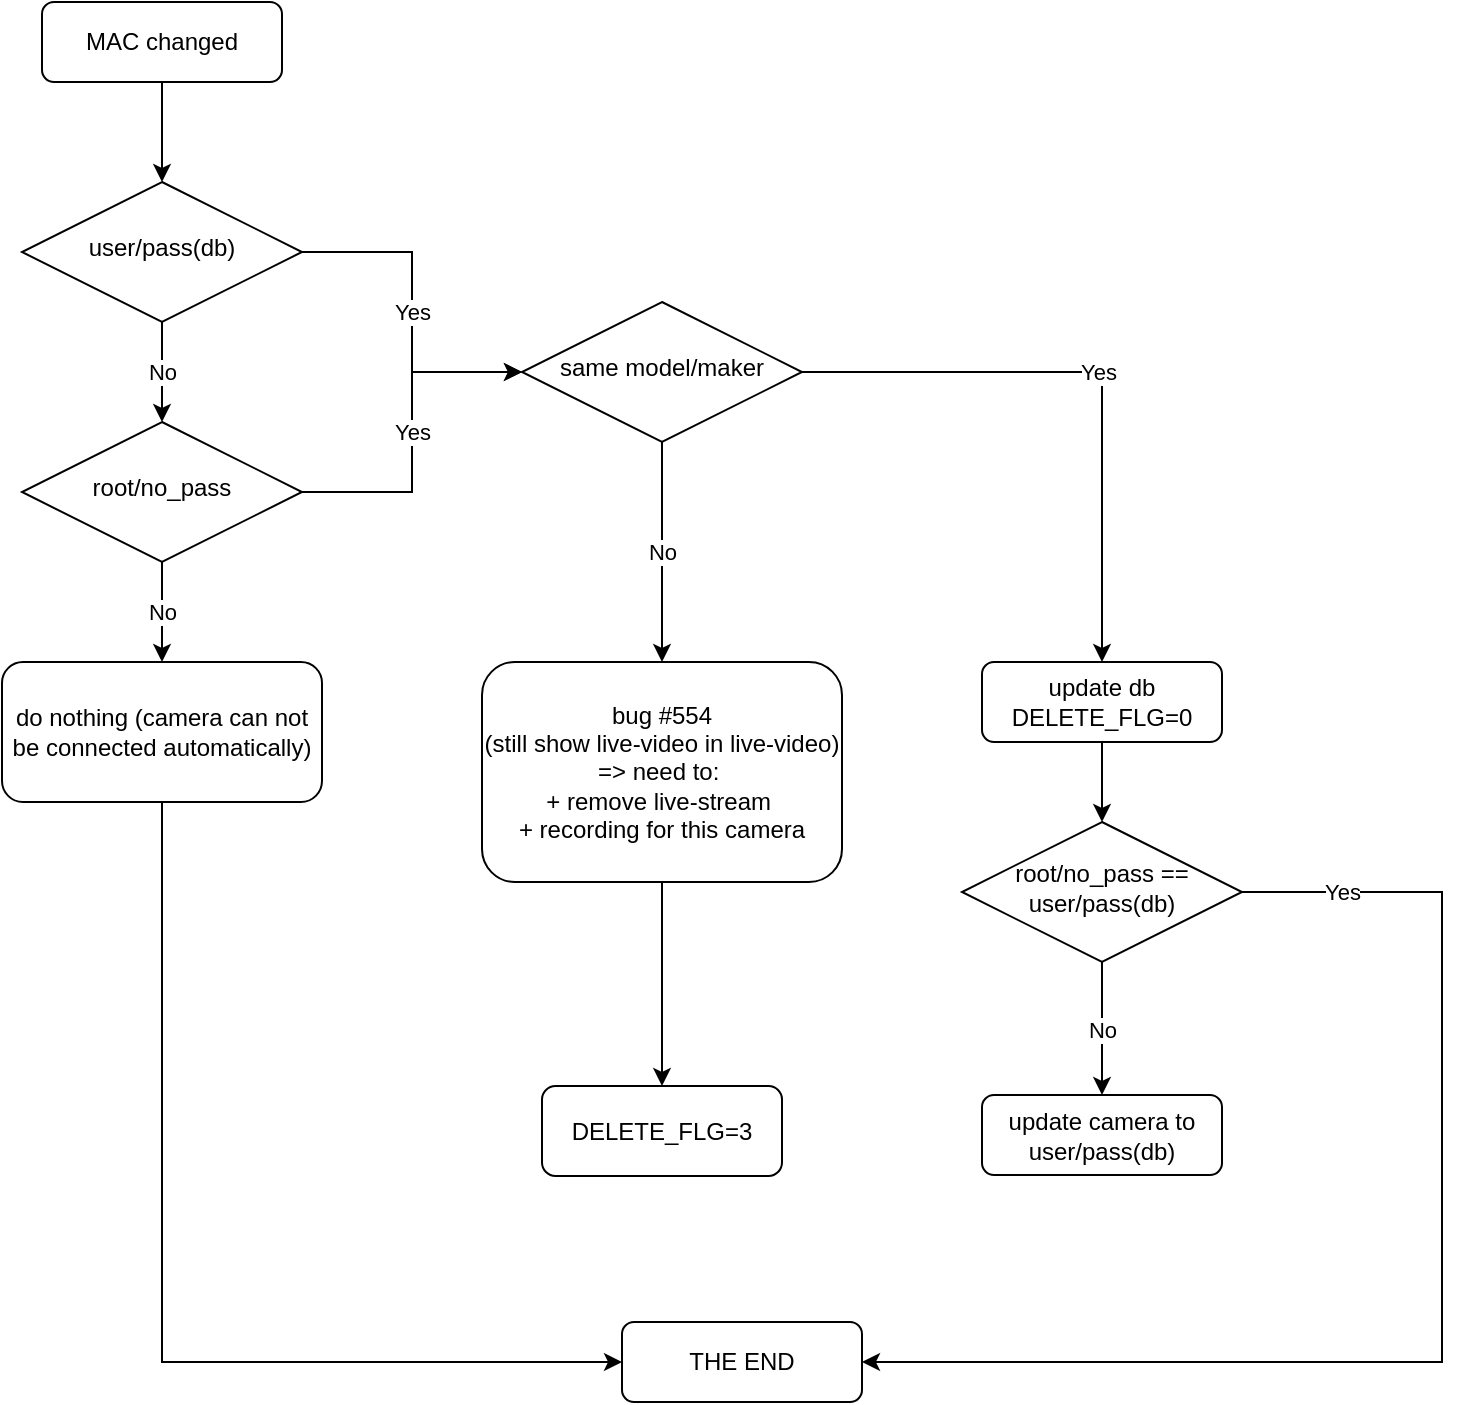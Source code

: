 <mxfile version="21.6.6" type="github">
  <diagram id="C5RBs43oDa-KdzZeNtuy" name="Page-1">
    <mxGraphModel dx="1434" dy="746" grid="1" gridSize="10" guides="1" tooltips="1" connect="1" arrows="1" fold="1" page="1" pageScale="1" pageWidth="827" pageHeight="1169" math="0" shadow="0">
      <root>
        <mxCell id="WIyWlLk6GJQsqaUBKTNV-0" />
        <mxCell id="WIyWlLk6GJQsqaUBKTNV-1" parent="WIyWlLk6GJQsqaUBKTNV-0" />
        <mxCell id="-7ZSWxGNlsJKucX61rwI-12" style="edgeStyle=orthogonalEdgeStyle;rounded=0;orthogonalLoop=1;jettySize=auto;html=1;entryX=0.5;entryY=0;entryDx=0;entryDy=0;" parent="WIyWlLk6GJQsqaUBKTNV-1" source="WIyWlLk6GJQsqaUBKTNV-3" target="-7ZSWxGNlsJKucX61rwI-10" edge="1">
          <mxGeometry relative="1" as="geometry" />
        </mxCell>
        <mxCell id="WIyWlLk6GJQsqaUBKTNV-3" value="MAC changed" style="rounded=1;whiteSpace=wrap;html=1;fontSize=12;glass=0;strokeWidth=1;shadow=0;" parent="WIyWlLk6GJQsqaUBKTNV-1" vertex="1">
          <mxGeometry x="50" y="20" width="120" height="40" as="geometry" />
        </mxCell>
        <mxCell id="-7ZSWxGNlsJKucX61rwI-14" value="Yes" style="edgeStyle=orthogonalEdgeStyle;rounded=0;orthogonalLoop=1;jettySize=auto;html=1;entryX=0;entryY=0.5;entryDx=0;entryDy=0;" parent="WIyWlLk6GJQsqaUBKTNV-1" source="-7ZSWxGNlsJKucX61rwI-10" target="-7ZSWxGNlsJKucX61rwI-21" edge="1">
          <mxGeometry relative="1" as="geometry">
            <mxPoint x="330" y="200" as="targetPoint" />
          </mxGeometry>
        </mxCell>
        <mxCell id="-7ZSWxGNlsJKucX61rwI-16" value="No" style="edgeStyle=orthogonalEdgeStyle;rounded=0;orthogonalLoop=1;jettySize=auto;html=1;entryX=0.5;entryY=0;entryDx=0;entryDy=0;" parent="WIyWlLk6GJQsqaUBKTNV-1" source="-7ZSWxGNlsJKucX61rwI-10" target="-7ZSWxGNlsJKucX61rwI-15" edge="1">
          <mxGeometry relative="1" as="geometry" />
        </mxCell>
        <mxCell id="-7ZSWxGNlsJKucX61rwI-10" value="user/pass(db)" style="rhombus;whiteSpace=wrap;html=1;shadow=0;fontFamily=Helvetica;fontSize=12;align=center;strokeWidth=1;spacing=6;spacingTop=-4;" parent="WIyWlLk6GJQsqaUBKTNV-1" vertex="1">
          <mxGeometry x="40" y="110" width="140" height="70" as="geometry" />
        </mxCell>
        <mxCell id="-7ZSWxGNlsJKucX61rwI-17" value="Yes" style="edgeStyle=orthogonalEdgeStyle;rounded=0;orthogonalLoop=1;jettySize=auto;html=1;entryX=0;entryY=0.5;entryDx=0;entryDy=0;" parent="WIyWlLk6GJQsqaUBKTNV-1" source="-7ZSWxGNlsJKucX61rwI-15" target="-7ZSWxGNlsJKucX61rwI-21" edge="1">
          <mxGeometry relative="1" as="geometry">
            <mxPoint x="330" y="200" as="targetPoint" />
          </mxGeometry>
        </mxCell>
        <mxCell id="-7ZSWxGNlsJKucX61rwI-20" value="No" style="edgeStyle=orthogonalEdgeStyle;rounded=0;orthogonalLoop=1;jettySize=auto;html=1;entryX=0.5;entryY=0;entryDx=0;entryDy=0;" parent="WIyWlLk6GJQsqaUBKTNV-1" source="-7ZSWxGNlsJKucX61rwI-15" target="-7ZSWxGNlsJKucX61rwI-19" edge="1">
          <mxGeometry relative="1" as="geometry" />
        </mxCell>
        <mxCell id="-7ZSWxGNlsJKucX61rwI-15" value="root/no_pass" style="rhombus;whiteSpace=wrap;html=1;shadow=0;fontFamily=Helvetica;fontSize=12;align=center;strokeWidth=1;spacing=6;spacingTop=-4;" parent="WIyWlLk6GJQsqaUBKTNV-1" vertex="1">
          <mxGeometry x="40" y="230" width="140" height="70" as="geometry" />
        </mxCell>
        <mxCell id="Q5jsaHBbuwmYYKq3OzVo-3" style="edgeStyle=orthogonalEdgeStyle;rounded=0;orthogonalLoop=1;jettySize=auto;html=1;entryX=0;entryY=0.5;entryDx=0;entryDy=0;" edge="1" parent="WIyWlLk6GJQsqaUBKTNV-1" source="-7ZSWxGNlsJKucX61rwI-19" target="-7ZSWxGNlsJKucX61rwI-27">
          <mxGeometry relative="1" as="geometry">
            <Array as="points">
              <mxPoint x="110" y="700" />
            </Array>
          </mxGeometry>
        </mxCell>
        <mxCell id="-7ZSWxGNlsJKucX61rwI-19" value="do nothing (camera can not be connected automatically)" style="rounded=1;whiteSpace=wrap;html=1;fontSize=12;glass=0;strokeWidth=1;shadow=0;" parent="WIyWlLk6GJQsqaUBKTNV-1" vertex="1">
          <mxGeometry x="30" y="350" width="160" height="70" as="geometry" />
        </mxCell>
        <mxCell id="-7ZSWxGNlsJKucX61rwI-25" value="Yes" style="edgeStyle=orthogonalEdgeStyle;rounded=0;orthogonalLoop=1;jettySize=auto;html=1;entryX=0.5;entryY=0;entryDx=0;entryDy=0;" parent="WIyWlLk6GJQsqaUBKTNV-1" source="-7ZSWxGNlsJKucX61rwI-21" target="-7ZSWxGNlsJKucX61rwI-24" edge="1">
          <mxGeometry relative="1" as="geometry" />
        </mxCell>
        <mxCell id="-7ZSWxGNlsJKucX61rwI-32" value="No" style="edgeStyle=orthogonalEdgeStyle;rounded=0;orthogonalLoop=1;jettySize=auto;html=1;entryX=0.5;entryY=0;entryDx=0;entryDy=0;" parent="WIyWlLk6GJQsqaUBKTNV-1" source="-7ZSWxGNlsJKucX61rwI-21" target="-7ZSWxGNlsJKucX61rwI-22" edge="1">
          <mxGeometry relative="1" as="geometry" />
        </mxCell>
        <mxCell id="-7ZSWxGNlsJKucX61rwI-21" value="same model/maker" style="rhombus;whiteSpace=wrap;html=1;shadow=0;fontFamily=Helvetica;fontSize=12;align=center;strokeWidth=1;spacing=6;spacingTop=-4;" parent="WIyWlLk6GJQsqaUBKTNV-1" vertex="1">
          <mxGeometry x="290" y="170" width="140" height="70" as="geometry" />
        </mxCell>
        <mxCell id="Q5jsaHBbuwmYYKq3OzVo-1" value="" style="edgeStyle=orthogonalEdgeStyle;rounded=0;orthogonalLoop=1;jettySize=auto;html=1;" edge="1" parent="WIyWlLk6GJQsqaUBKTNV-1" source="-7ZSWxGNlsJKucX61rwI-22" target="Q5jsaHBbuwmYYKq3OzVo-0">
          <mxGeometry relative="1" as="geometry" />
        </mxCell>
        <mxCell id="-7ZSWxGNlsJKucX61rwI-22" value="&lt;div align=&quot;center&quot;&gt;bug #554&lt;br&gt;(still show live-video in live-video)&lt;/div&gt;&lt;div align=&quot;center&quot;&gt;=&amp;gt; need to:&amp;nbsp;&lt;/div&gt;&lt;div align=&quot;center&quot;&gt;+ remove live-stream&amp;nbsp;&lt;/div&gt;&lt;div align=&quot;center&quot;&gt;+ recording for this camera&lt;/div&gt;" style="rounded=1;whiteSpace=wrap;html=1;fontSize=12;glass=0;strokeWidth=1;shadow=0;align=center;" parent="WIyWlLk6GJQsqaUBKTNV-1" vertex="1">
          <mxGeometry x="270" y="350" width="180" height="110" as="geometry" />
        </mxCell>
        <mxCell id="-7ZSWxGNlsJKucX61rwI-29" style="edgeStyle=orthogonalEdgeStyle;rounded=0;orthogonalLoop=1;jettySize=auto;html=1;" parent="WIyWlLk6GJQsqaUBKTNV-1" source="-7ZSWxGNlsJKucX61rwI-24" target="-7ZSWxGNlsJKucX61rwI-26" edge="1">
          <mxGeometry relative="1" as="geometry" />
        </mxCell>
        <mxCell id="-7ZSWxGNlsJKucX61rwI-24" value="&lt;div&gt;update db&lt;/div&gt;&lt;div&gt;DELETE_FLG=0&lt;br&gt;&lt;/div&gt;" style="rounded=1;whiteSpace=wrap;html=1;fontSize=12;glass=0;strokeWidth=1;shadow=0;" parent="WIyWlLk6GJQsqaUBKTNV-1" vertex="1">
          <mxGeometry x="520" y="350" width="120" height="40" as="geometry" />
        </mxCell>
        <mxCell id="-7ZSWxGNlsJKucX61rwI-30" value="No" style="edgeStyle=orthogonalEdgeStyle;rounded=0;orthogonalLoop=1;jettySize=auto;html=1;entryX=0.5;entryY=0;entryDx=0;entryDy=0;" parent="WIyWlLk6GJQsqaUBKTNV-1" source="-7ZSWxGNlsJKucX61rwI-26" target="-7ZSWxGNlsJKucX61rwI-28" edge="1">
          <mxGeometry relative="1" as="geometry" />
        </mxCell>
        <mxCell id="Q5jsaHBbuwmYYKq3OzVo-4" value="Yes" style="edgeStyle=orthogonalEdgeStyle;rounded=0;orthogonalLoop=1;jettySize=auto;html=1;entryX=1;entryY=0.5;entryDx=0;entryDy=0;" edge="1" parent="WIyWlLk6GJQsqaUBKTNV-1" source="-7ZSWxGNlsJKucX61rwI-26" target="-7ZSWxGNlsJKucX61rwI-27">
          <mxGeometry x="-0.84" relative="1" as="geometry">
            <Array as="points">
              <mxPoint x="750" y="465" />
              <mxPoint x="750" y="700" />
            </Array>
            <mxPoint as="offset" />
          </mxGeometry>
        </mxCell>
        <mxCell id="-7ZSWxGNlsJKucX61rwI-26" value="root/no_pass == user/pass(db)" style="rhombus;whiteSpace=wrap;html=1;shadow=0;fontFamily=Helvetica;fontSize=12;align=center;strokeWidth=1;spacing=6;spacingTop=-4;" parent="WIyWlLk6GJQsqaUBKTNV-1" vertex="1">
          <mxGeometry x="510" y="430" width="140" height="70" as="geometry" />
        </mxCell>
        <mxCell id="-7ZSWxGNlsJKucX61rwI-27" value="THE END" style="rounded=1;whiteSpace=wrap;html=1;fontSize=12;glass=0;strokeWidth=1;shadow=0;" parent="WIyWlLk6GJQsqaUBKTNV-1" vertex="1">
          <mxGeometry x="340" y="680" width="120" height="40" as="geometry" />
        </mxCell>
        <mxCell id="-7ZSWxGNlsJKucX61rwI-28" value="update camera to user/pass(db)" style="rounded=1;whiteSpace=wrap;html=1;fontSize=12;glass=0;strokeWidth=1;shadow=0;" parent="WIyWlLk6GJQsqaUBKTNV-1" vertex="1">
          <mxGeometry x="520" y="566.5" width="120" height="40" as="geometry" />
        </mxCell>
        <mxCell id="Q5jsaHBbuwmYYKq3OzVo-0" value="DELETE_FLG=3" style="whiteSpace=wrap;html=1;rounded=1;glass=0;strokeWidth=1;shadow=0;" vertex="1" parent="WIyWlLk6GJQsqaUBKTNV-1">
          <mxGeometry x="300" y="562" width="120" height="45" as="geometry" />
        </mxCell>
      </root>
    </mxGraphModel>
  </diagram>
</mxfile>
